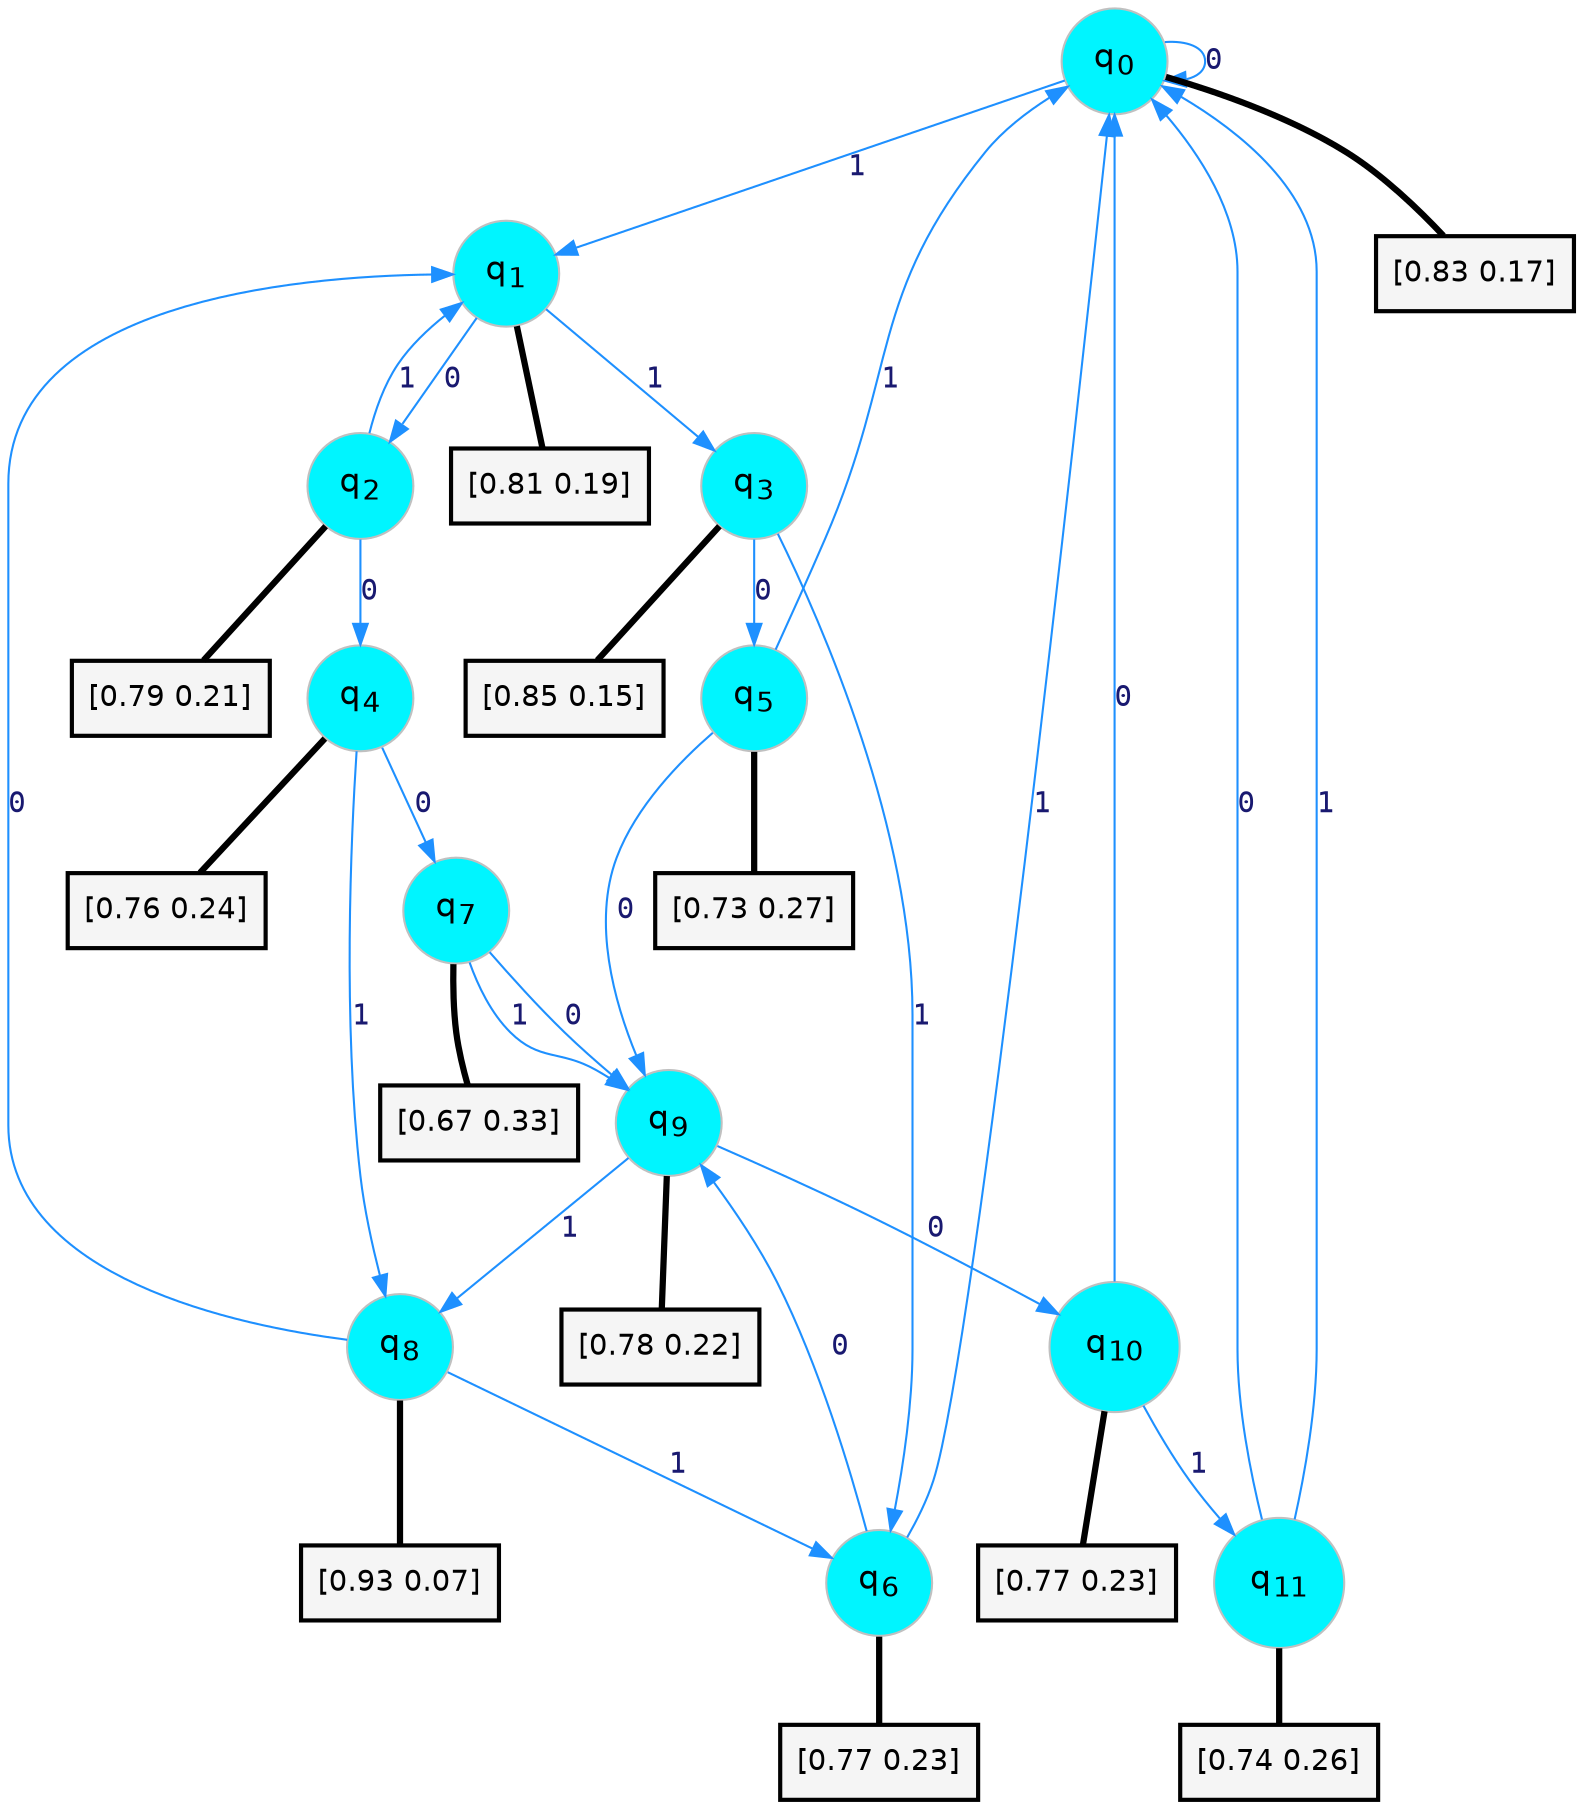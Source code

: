 digraph G {
graph [
bgcolor=transparent, dpi=300, rankdir=TD, size="40,25"];
node [
color=gray, fillcolor=turquoise1, fontcolor=black, fontname=Helvetica, fontsize=16, fontweight=bold, shape=circle, style=filled];
edge [
arrowsize=1, color=dodgerblue1, fontcolor=midnightblue, fontname=courier, fontweight=bold, penwidth=1, style=solid, weight=20];
0[label=<q<SUB>0</SUB>>];
1[label=<q<SUB>1</SUB>>];
2[label=<q<SUB>2</SUB>>];
3[label=<q<SUB>3</SUB>>];
4[label=<q<SUB>4</SUB>>];
5[label=<q<SUB>5</SUB>>];
6[label=<q<SUB>6</SUB>>];
7[label=<q<SUB>7</SUB>>];
8[label=<q<SUB>8</SUB>>];
9[label=<q<SUB>9</SUB>>];
10[label=<q<SUB>10</SUB>>];
11[label=<q<SUB>11</SUB>>];
12[label="[0.83 0.17]", shape=box,fontcolor=black, fontname=Helvetica, fontsize=14, penwidth=2, fillcolor=whitesmoke,color=black];
13[label="[0.81 0.19]", shape=box,fontcolor=black, fontname=Helvetica, fontsize=14, penwidth=2, fillcolor=whitesmoke,color=black];
14[label="[0.79 0.21]", shape=box,fontcolor=black, fontname=Helvetica, fontsize=14, penwidth=2, fillcolor=whitesmoke,color=black];
15[label="[0.85 0.15]", shape=box,fontcolor=black, fontname=Helvetica, fontsize=14, penwidth=2, fillcolor=whitesmoke,color=black];
16[label="[0.76 0.24]", shape=box,fontcolor=black, fontname=Helvetica, fontsize=14, penwidth=2, fillcolor=whitesmoke,color=black];
17[label="[0.73 0.27]", shape=box,fontcolor=black, fontname=Helvetica, fontsize=14, penwidth=2, fillcolor=whitesmoke,color=black];
18[label="[0.77 0.23]", shape=box,fontcolor=black, fontname=Helvetica, fontsize=14, penwidth=2, fillcolor=whitesmoke,color=black];
19[label="[0.67 0.33]", shape=box,fontcolor=black, fontname=Helvetica, fontsize=14, penwidth=2, fillcolor=whitesmoke,color=black];
20[label="[0.93 0.07]", shape=box,fontcolor=black, fontname=Helvetica, fontsize=14, penwidth=2, fillcolor=whitesmoke,color=black];
21[label="[0.78 0.22]", shape=box,fontcolor=black, fontname=Helvetica, fontsize=14, penwidth=2, fillcolor=whitesmoke,color=black];
22[label="[0.77 0.23]", shape=box,fontcolor=black, fontname=Helvetica, fontsize=14, penwidth=2, fillcolor=whitesmoke,color=black];
23[label="[0.74 0.26]", shape=box,fontcolor=black, fontname=Helvetica, fontsize=14, penwidth=2, fillcolor=whitesmoke,color=black];
0->0 [label=0];
0->1 [label=1];
0->12 [arrowhead=none, penwidth=3,color=black];
1->2 [label=0];
1->3 [label=1];
1->13 [arrowhead=none, penwidth=3,color=black];
2->4 [label=0];
2->1 [label=1];
2->14 [arrowhead=none, penwidth=3,color=black];
3->5 [label=0];
3->6 [label=1];
3->15 [arrowhead=none, penwidth=3,color=black];
4->7 [label=0];
4->8 [label=1];
4->16 [arrowhead=none, penwidth=3,color=black];
5->9 [label=0];
5->0 [label=1];
5->17 [arrowhead=none, penwidth=3,color=black];
6->9 [label=0];
6->0 [label=1];
6->18 [arrowhead=none, penwidth=3,color=black];
7->9 [label=0];
7->9 [label=1];
7->19 [arrowhead=none, penwidth=3,color=black];
8->1 [label=0];
8->6 [label=1];
8->20 [arrowhead=none, penwidth=3,color=black];
9->10 [label=0];
9->8 [label=1];
9->21 [arrowhead=none, penwidth=3,color=black];
10->0 [label=0];
10->11 [label=1];
10->22 [arrowhead=none, penwidth=3,color=black];
11->0 [label=0];
11->0 [label=1];
11->23 [arrowhead=none, penwidth=3,color=black];
}
